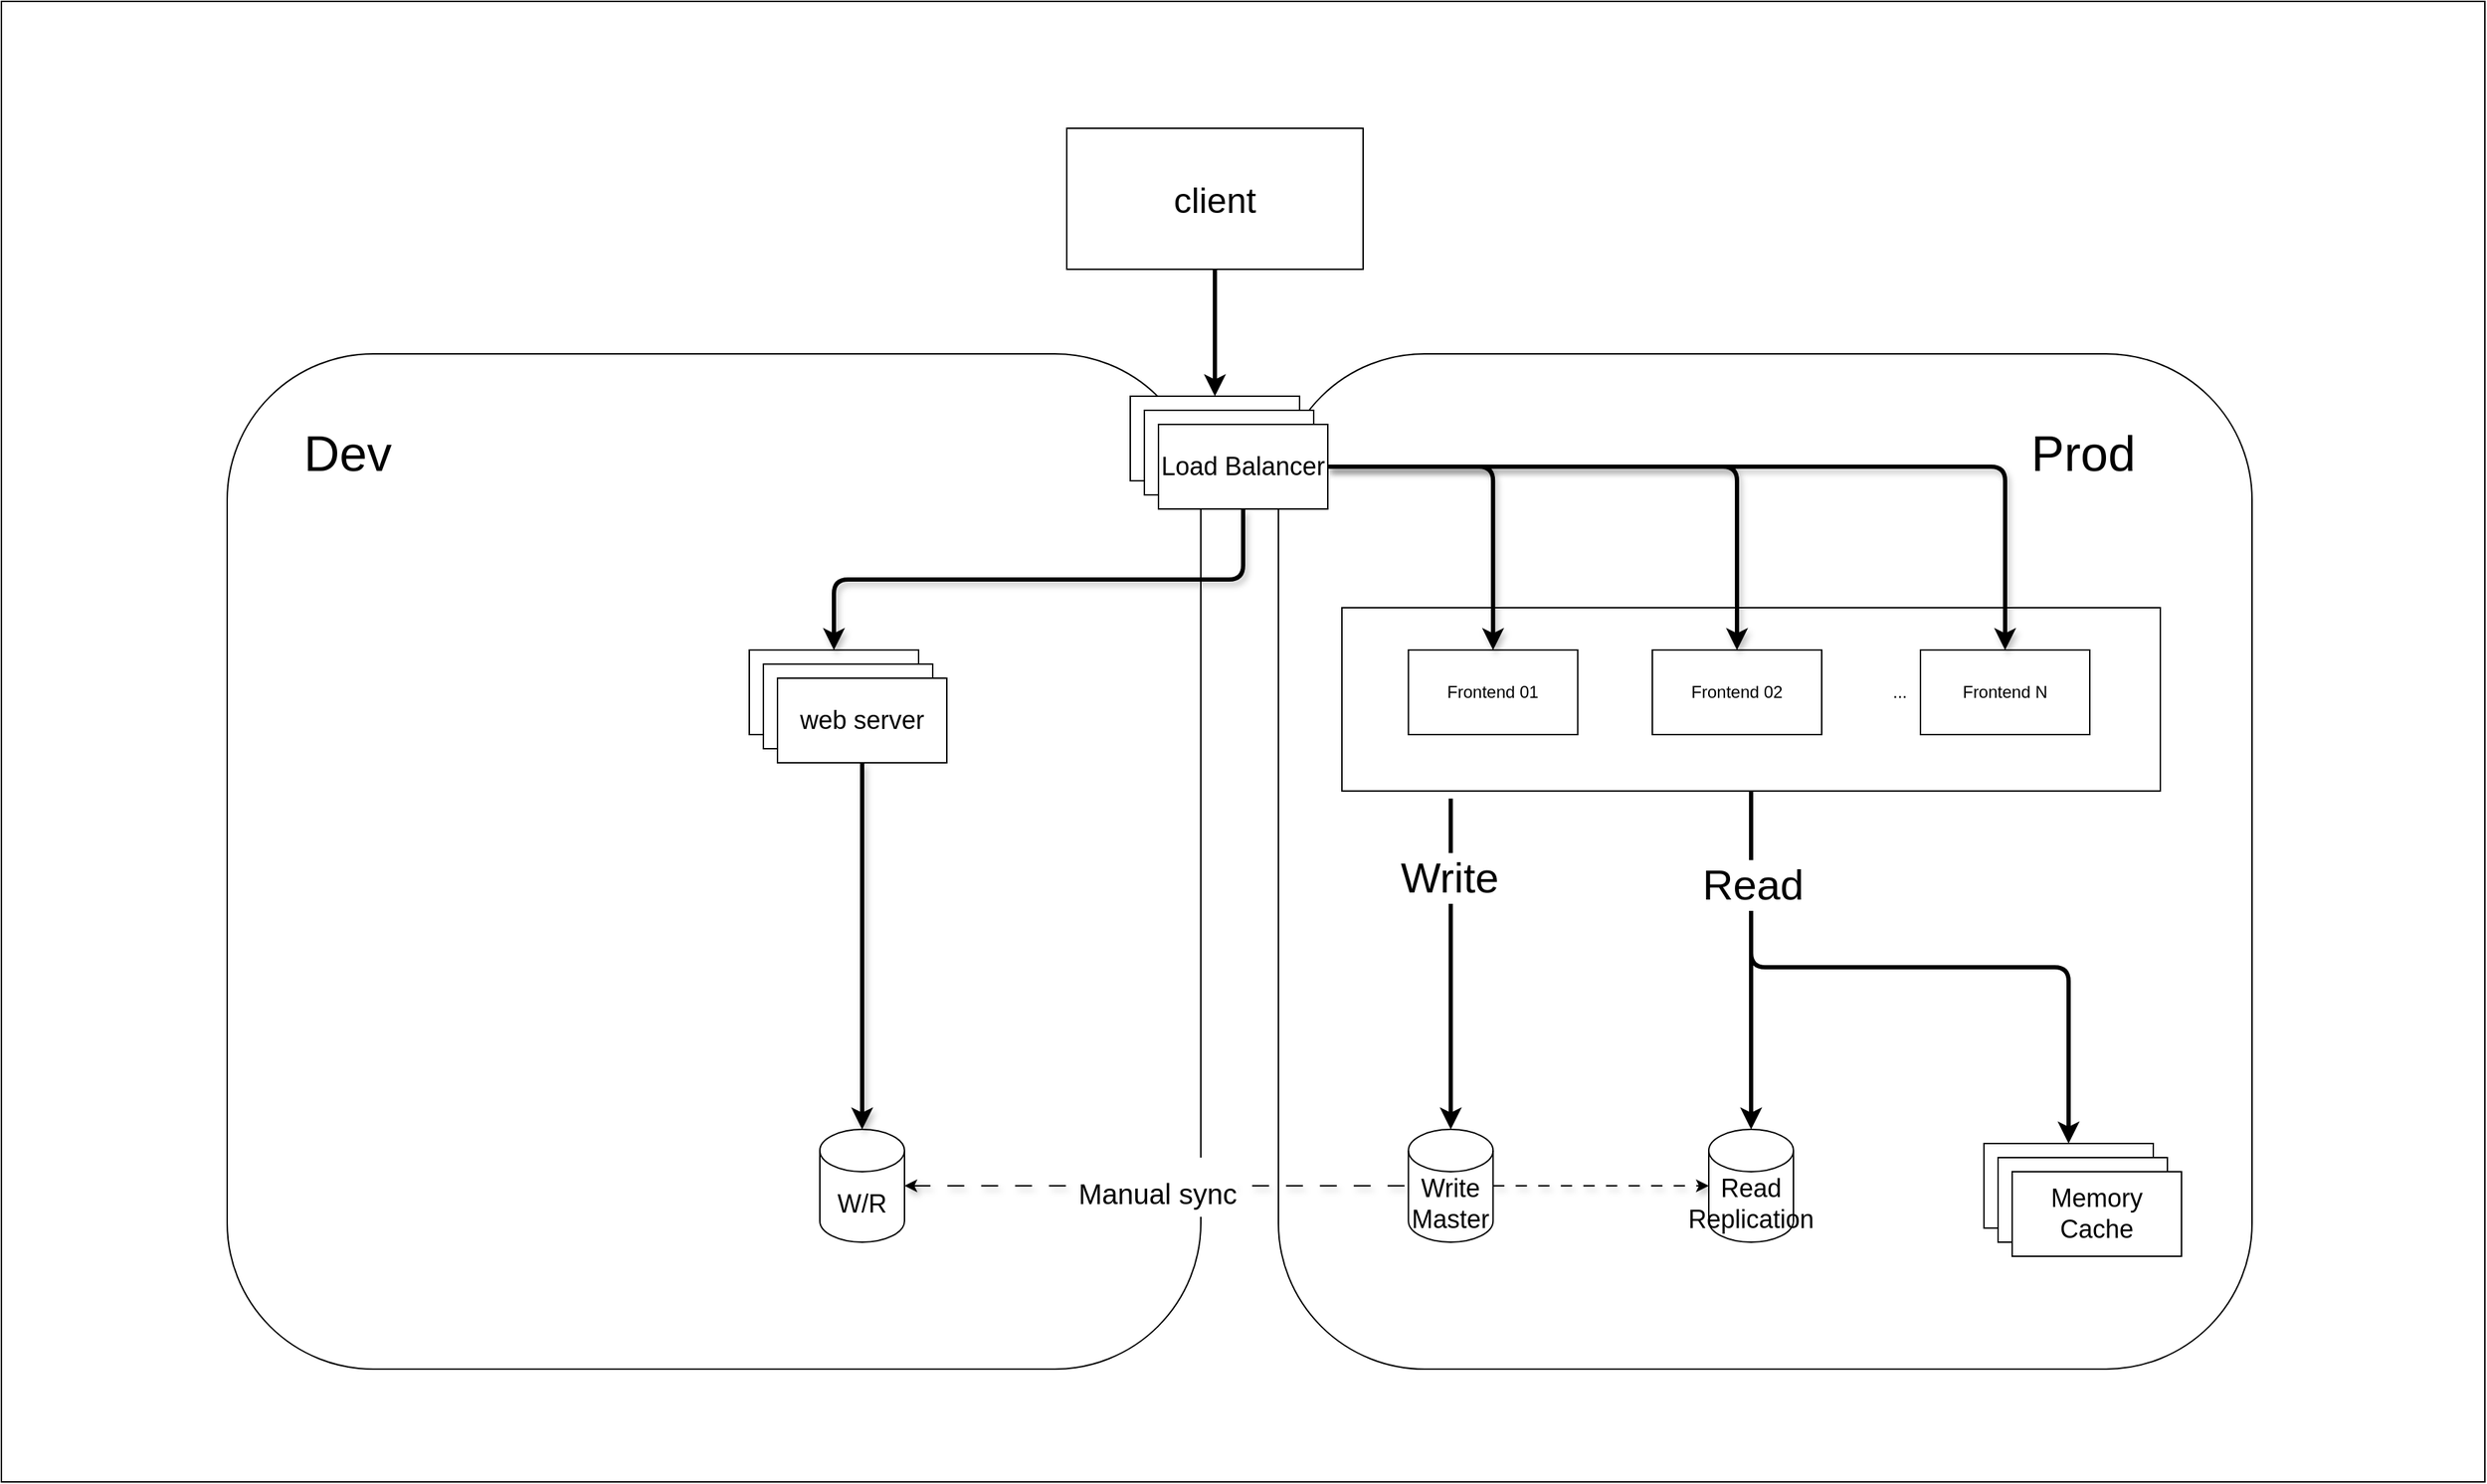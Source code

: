 <mxfile>
    <diagram id="FHAlWhh75BVz3Mec7KVl" name="Page-1">
        <mxGraphModel dx="2417" dy="2020" grid="1" gridSize="10" guides="1" tooltips="1" connect="1" arrows="1" fold="1" page="1" pageScale="1" pageWidth="850" pageHeight="1100" math="0" shadow="0">
            <root>
                <mxCell id="0"/>
                <mxCell id="1" parent="0"/>
                <mxCell id="65" value="" style="whiteSpace=wrap;html=1;" parent="1" vertex="1">
                    <mxGeometry x="-690" y="-130" width="1760" height="1050" as="geometry"/>
                </mxCell>
                <mxCell id="51" value="" style="rounded=1;whiteSpace=wrap;html=1;strokeWidth=1;fontSize=18;" parent="1" vertex="1">
                    <mxGeometry x="-530" y="120" width="690" height="720" as="geometry"/>
                </mxCell>
                <mxCell id="50" value="" style="rounded=1;whiteSpace=wrap;html=1;strokeWidth=1;fontSize=18;" parent="1" vertex="1">
                    <mxGeometry x="215" y="120" width="690" height="720" as="geometry"/>
                </mxCell>
                <mxCell id="20" style="edgeStyle=none;html=1;exitX=0.5;exitY=1;exitDx=0;exitDy=0;entryX=0.5;entryY=0;entryDx=0;entryDy=0;strokeWidth=3;fontSize=18;" parent="1" source="11" target="2" edge="1">
                    <mxGeometry relative="1" as="geometry"/>
                </mxCell>
                <mxCell id="11" value="&lt;font style=&quot;font-size: 25px;&quot;&gt;client&lt;/font&gt;" style="whiteSpace=wrap;html=1;strokeWidth=1;fontSize=18;" parent="1" vertex="1">
                    <mxGeometry x="65" y="-40" width="210" height="100" as="geometry"/>
                </mxCell>
                <mxCell id="14" value="" style="group;strokeWidth=1;fontSize=18;" parent="1" vertex="1" connectable="0">
                    <mxGeometry x="110" y="150" width="140" height="80" as="geometry"/>
                </mxCell>
                <mxCell id="2" value="" style="whiteSpace=wrap;html=1;strokeWidth=1;fontSize=18;" parent="14" vertex="1">
                    <mxGeometry width="120" height="60" as="geometry"/>
                </mxCell>
                <mxCell id="12" value="" style="whiteSpace=wrap;html=1;strokeWidth=1;fontSize=18;" parent="14" vertex="1">
                    <mxGeometry x="10" y="10" width="120" height="60" as="geometry"/>
                </mxCell>
                <mxCell id="13" value="Load Balancer" style="whiteSpace=wrap;html=1;strokeWidth=1;fontSize=18;" parent="14" vertex="1">
                    <mxGeometry x="20" y="20" width="120" height="60" as="geometry"/>
                </mxCell>
                <mxCell id="30" value="" style="group;strokeWidth=1;fontSize=18;" parent="1" vertex="1" connectable="0">
                    <mxGeometry x="715" y="680" width="140" height="80" as="geometry"/>
                </mxCell>
                <mxCell id="31" value="" style="whiteSpace=wrap;html=1;strokeWidth=1;fontSize=18;" parent="30" vertex="1">
                    <mxGeometry width="120" height="60" as="geometry"/>
                </mxCell>
                <mxCell id="32" value="" style="whiteSpace=wrap;html=1;strokeWidth=1;fontSize=18;" parent="30" vertex="1">
                    <mxGeometry x="10" y="10" width="120" height="60" as="geometry"/>
                </mxCell>
                <mxCell id="33" value="Memory Cache" style="whiteSpace=wrap;html=1;strokeWidth=1;fontSize=18;" parent="30" vertex="1">
                    <mxGeometry x="20" y="20" width="120" height="60" as="geometry"/>
                </mxCell>
                <mxCell id="36" style="html=1;exitX=1;exitY=0.5;exitDx=0;exitDy=0;exitPerimeter=0;entryX=0;entryY=0.5;entryDx=0;entryDy=0;entryPerimeter=0;shadow=1;endArrow=classic;endFill=1;dashed=1;dashPattern=8 8;strokeWidth=1;fontSize=18;" parent="1" source="34" target="35" edge="1">
                    <mxGeometry relative="1" as="geometry"/>
                </mxCell>
                <mxCell id="34" value="Write&lt;br style=&quot;font-size: 18px;&quot;&gt;Master" style="shape=cylinder3;whiteSpace=wrap;html=1;boundedLbl=1;backgroundOutline=1;size=15;strokeWidth=1;fontSize=18;" parent="1" vertex="1">
                    <mxGeometry x="307.14" y="670" width="60" height="80" as="geometry"/>
                </mxCell>
                <mxCell id="35" value="Read&lt;br style=&quot;font-size: 18px;&quot;&gt;Replication" style="shape=cylinder3;whiteSpace=wrap;html=1;boundedLbl=1;backgroundOutline=1;size=15;strokeWidth=1;fontSize=18;" parent="1" vertex="1">
                    <mxGeometry x="520" y="670" width="60" height="80" as="geometry"/>
                </mxCell>
                <mxCell id="52" value="&lt;font style=&quot;font-size: 35px;&quot;&gt;Dev&lt;/font&gt;" style="text;html=1;align=center;verticalAlign=middle;resizable=0;points=[];autosize=1;strokeColor=none;fillColor=none;strokeWidth=1;fontSize=35;" parent="1" vertex="1">
                    <mxGeometry x="-490" y="160" width="90" height="60" as="geometry"/>
                </mxCell>
                <mxCell id="53" value="&lt;font style=&quot;font-size: 35px;&quot;&gt;Prod&lt;/font&gt;" style="text;html=1;align=center;verticalAlign=middle;resizable=0;points=[];autosize=1;strokeColor=none;fillColor=none;strokeWidth=1;fontSize=35;" parent="1" vertex="1">
                    <mxGeometry x="735" y="160" width="100" height="60" as="geometry"/>
                </mxCell>
                <mxCell id="54" value="" style="group;strokeWidth=1;fontSize=18;" parent="1" vertex="1" connectable="0">
                    <mxGeometry x="-160" y="330" width="140" height="80" as="geometry"/>
                </mxCell>
                <mxCell id="55" value="" style="whiteSpace=wrap;html=1;strokeWidth=1;fontSize=18;" parent="54" vertex="1">
                    <mxGeometry width="120" height="60" as="geometry"/>
                </mxCell>
                <mxCell id="56" value="" style="whiteSpace=wrap;html=1;strokeWidth=1;fontSize=18;" parent="54" vertex="1">
                    <mxGeometry x="10" y="10" width="120" height="60" as="geometry"/>
                </mxCell>
                <mxCell id="57" value="web server" style="whiteSpace=wrap;html=1;strokeWidth=1;fontSize=18;" parent="54" vertex="1">
                    <mxGeometry x="20" y="20" width="120" height="60" as="geometry"/>
                </mxCell>
                <mxCell id="58" style="edgeStyle=orthogonalEdgeStyle;rounded=1;html=1;exitX=0.5;exitY=1;exitDx=0;exitDy=0;entryX=0.5;entryY=0;entryDx=0;entryDy=0;shadow=1;strokeWidth=3;fontSize=35;endArrow=classic;endFill=1;" parent="1" source="13" target="55" edge="1">
                    <mxGeometry relative="1" as="geometry"/>
                </mxCell>
                <mxCell id="64" value="&lt;font style=&quot;font-size: 20px;&quot;&gt;Manual sync&lt;/font&gt;" style="edgeStyle=none;rounded=1;html=1;exitX=1;exitY=0.5;exitDx=0;exitDy=0;exitPerimeter=0;entryX=0;entryY=0.5;entryDx=0;entryDy=0;entryPerimeter=0;shadow=1;strokeWidth=1;fontSize=35;endArrow=none;endFill=0;dashed=1;dashPattern=12 12;startArrow=classic;startFill=1;" parent="1" source="62" target="34" edge="1">
                    <mxGeometry relative="1" as="geometry">
                        <mxPoint as="offset"/>
                    </mxGeometry>
                </mxCell>
                <mxCell id="90" style="edgeStyle=orthogonalEdgeStyle;html=1;exitX=0.133;exitY=1.041;exitDx=0;exitDy=0;entryX=0.5;entryY=0;entryDx=0;entryDy=0;entryPerimeter=0;strokeWidth=3;fontSize=21;endArrow=classic;endFill=1;exitPerimeter=0;" edge="1" parent="1" source="89" target="34">
                    <mxGeometry relative="1" as="geometry"/>
                </mxCell>
                <mxCell id="91" value="&lt;font style=&quot;font-size: 30px;&quot;&gt;Write&lt;/font&gt;" style="edgeLabel;html=1;align=center;verticalAlign=middle;resizable=0;points=[];fontSize=21;" vertex="1" connectable="0" parent="90">
                    <mxGeometry x="-0.376" y="-1" relative="1" as="geometry">
                        <mxPoint y="-18" as="offset"/>
                    </mxGeometry>
                </mxCell>
                <mxCell id="92" style="edgeStyle=orthogonalEdgeStyle;html=1;exitX=0.5;exitY=1;exitDx=0;exitDy=0;entryX=0.5;entryY=0;entryDx=0;entryDy=0;entryPerimeter=0;strokeWidth=3;fontSize=21;endArrow=classic;endFill=1;" edge="1" parent="1" source="89" target="35">
                    <mxGeometry relative="1" as="geometry"/>
                </mxCell>
                <mxCell id="94" style="edgeStyle=orthogonalEdgeStyle;html=1;exitX=0.5;exitY=1;exitDx=0;exitDy=0;entryX=0.5;entryY=0;entryDx=0;entryDy=0;strokeWidth=3;fontSize=21;endArrow=classic;endFill=1;" edge="1" parent="1" source="89" target="31">
                    <mxGeometry relative="1" as="geometry"/>
                </mxCell>
                <mxCell id="95" value="&lt;span style=&quot;color: rgba(0, 0, 0, 0); font-family: monospace; font-size: 0px; text-align: start; background-color: rgb(42, 37, 47);&quot;&gt;%3CmxGraphModel%3E%3Croot%3E%3CmxCell%20id%3D%220%22%2F%3E%3CmxCell%20id%3D%221%22%20parent%3D%220%22%2F%3E%3CmxCell%20id%3D%222%22%20value%3D%22Frontend%20N%22%20style%3D%22whiteSpace%3Dwrap%3Bhtml%3D1%3B%22%20vertex%3D%221%22%20parent%3D%221%22%3E%3CmxGeometry%20x%3D%22670%22%20y%3D%22330%22%20width%3D%22120%22%20height%3D%2260%22%20as%3D%22geometry%22%2F%3E%3C%2FmxCell%3E%3C%2Froot%3E%3C%2FmxGraphModel%3&lt;/span&gt;" style="edgeLabel;html=1;align=center;verticalAlign=middle;resizable=0;points=[];fontSize=30;" vertex="1" connectable="0" parent="94">
                    <mxGeometry x="-0.641" relative="1" as="geometry">
                        <mxPoint as="offset"/>
                    </mxGeometry>
                </mxCell>
                <mxCell id="96" value="Read" style="edgeLabel;html=1;align=center;verticalAlign=middle;resizable=0;points=[];fontSize=30;" vertex="1" connectable="0" parent="94">
                    <mxGeometry x="-0.725" y="1" relative="1" as="geometry">
                        <mxPoint as="offset"/>
                    </mxGeometry>
                </mxCell>
                <mxCell id="89" value="" style="whiteSpace=wrap;html=1;fontSize=21;" vertex="1" parent="1">
                    <mxGeometry x="260" y="300" width="580" height="130" as="geometry"/>
                </mxCell>
                <mxCell id="62" value="W/R" style="shape=cylinder3;whiteSpace=wrap;html=1;boundedLbl=1;backgroundOutline=1;size=15;strokeWidth=1;fontSize=18;" parent="1" vertex="1">
                    <mxGeometry x="-110" y="670" width="60" height="80" as="geometry"/>
                </mxCell>
                <mxCell id="63" style="edgeStyle=none;rounded=1;html=1;exitX=0.5;exitY=1;exitDx=0;exitDy=0;entryX=0.5;entryY=0;entryDx=0;entryDy=0;entryPerimeter=0;shadow=1;strokeWidth=3;fontSize=35;endArrow=classic;endFill=1;" parent="1" source="57" target="62" edge="1">
                    <mxGeometry relative="1" as="geometry"/>
                </mxCell>
                <mxCell id="66" value="Frontend 01" style="whiteSpace=wrap;html=1;" vertex="1" parent="1">
                    <mxGeometry x="307.14" y="330" width="120" height="60" as="geometry"/>
                </mxCell>
                <mxCell id="67" value="Frontend 02" style="whiteSpace=wrap;html=1;" vertex="1" parent="1">
                    <mxGeometry x="480" y="330" width="120" height="60" as="geometry"/>
                </mxCell>
                <mxCell id="68" value="Frontend N" style="whiteSpace=wrap;html=1;" vertex="1" parent="1">
                    <mxGeometry x="670" y="330" width="120" height="60" as="geometry"/>
                </mxCell>
                <mxCell id="70" value="..." style="text;html=1;align=center;verticalAlign=middle;resizable=0;points=[];autosize=1;strokeColor=none;fillColor=none;" vertex="1" parent="1">
                    <mxGeometry x="640" y="345" width="30" height="30" as="geometry"/>
                </mxCell>
                <mxCell id="71" style="edgeStyle=orthogonalEdgeStyle;html=1;exitX=1;exitY=0.5;exitDx=0;exitDy=0;entryX=0.5;entryY=0;entryDx=0;entryDy=0;shadow=1;endArrow=classic;endFill=1;rounded=1;strokeWidth=3;fontSize=18;" edge="1" parent="1" source="13" target="67">
                    <mxGeometry relative="1" as="geometry">
                        <mxPoint x="200" y="240" as="sourcePoint"/>
                        <mxPoint x="437.14" y="340" as="targetPoint"/>
                    </mxGeometry>
                </mxCell>
                <mxCell id="72" style="edgeStyle=orthogonalEdgeStyle;html=1;entryX=0.5;entryY=0;entryDx=0;entryDy=0;shadow=1;endArrow=classic;endFill=1;rounded=1;strokeWidth=3;fontSize=18;" edge="1" parent="1" source="13" target="68">
                    <mxGeometry relative="1" as="geometry">
                        <mxPoint x="210" y="250" as="sourcePoint"/>
                        <mxPoint x="447.14" y="350" as="targetPoint"/>
                    </mxGeometry>
                </mxCell>
                <mxCell id="45" style="edgeStyle=orthogonalEdgeStyle;html=1;exitX=1;exitY=0.5;exitDx=0;exitDy=0;entryX=0.5;entryY=0;entryDx=0;entryDy=0;shadow=1;endArrow=classic;endFill=1;rounded=1;strokeWidth=3;fontSize=18;" parent="1" source="13" target="66" edge="1">
                    <mxGeometry relative="1" as="geometry">
                        <mxPoint x="425" y="330" as="targetPoint"/>
                    </mxGeometry>
                </mxCell>
            </root>
        </mxGraphModel>
    </diagram>
</mxfile>